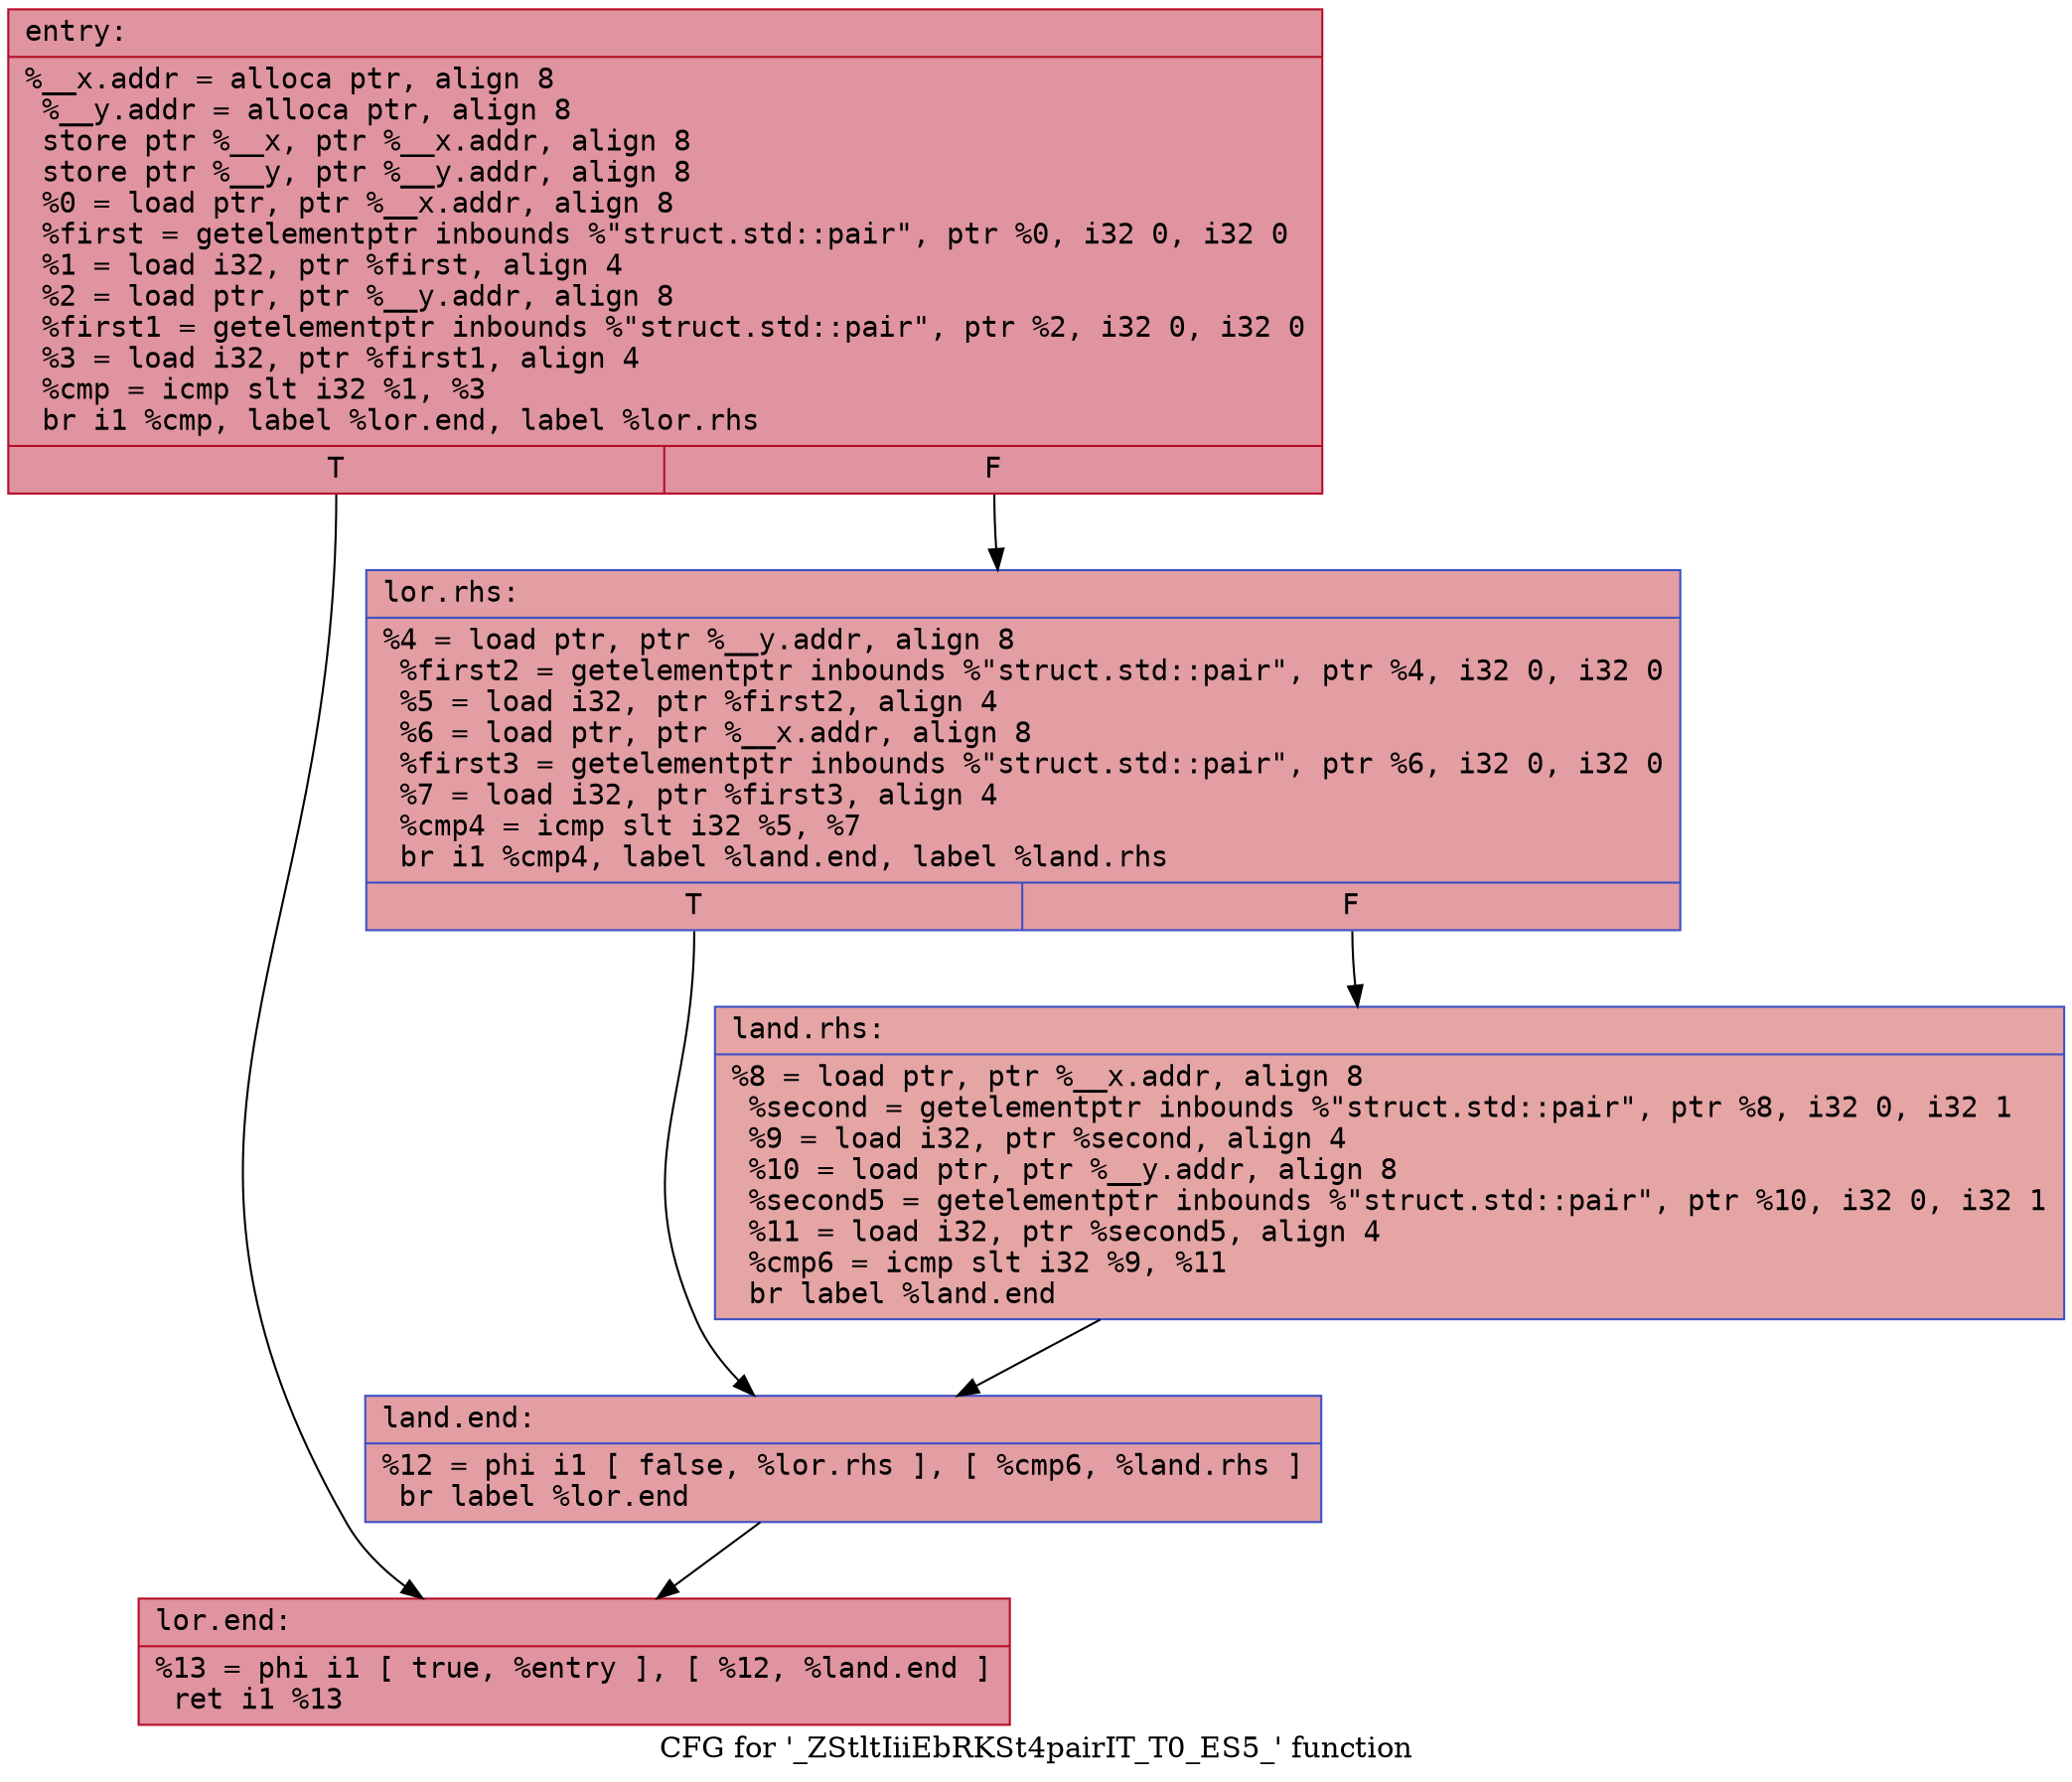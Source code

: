digraph "CFG for '_ZStltIiiEbRKSt4pairIT_T0_ES5_' function" {
	label="CFG for '_ZStltIiiEbRKSt4pairIT_T0_ES5_' function";

	Node0x55e722dbdb70 [shape=record,color="#b70d28ff", style=filled, fillcolor="#b70d2870" fontname="Courier",label="{entry:\l|  %__x.addr = alloca ptr, align 8\l  %__y.addr = alloca ptr, align 8\l  store ptr %__x, ptr %__x.addr, align 8\l  store ptr %__y, ptr %__y.addr, align 8\l  %0 = load ptr, ptr %__x.addr, align 8\l  %first = getelementptr inbounds %\"struct.std::pair\", ptr %0, i32 0, i32 0\l  %1 = load i32, ptr %first, align 4\l  %2 = load ptr, ptr %__y.addr, align 8\l  %first1 = getelementptr inbounds %\"struct.std::pair\", ptr %2, i32 0, i32 0\l  %3 = load i32, ptr %first1, align 4\l  %cmp = icmp slt i32 %1, %3\l  br i1 %cmp, label %lor.end, label %lor.rhs\l|{<s0>T|<s1>F}}"];
	Node0x55e722dbdb70:s0 -> Node0x55e722dbe140[tooltip="entry -> lor.end\nProbability 50.00%" ];
	Node0x55e722dbdb70:s1 -> Node0x55e722dbe1b0[tooltip="entry -> lor.rhs\nProbability 50.00%" ];
	Node0x55e722dbe1b0 [shape=record,color="#3d50c3ff", style=filled, fillcolor="#be242e70" fontname="Courier",label="{lor.rhs:\l|  %4 = load ptr, ptr %__y.addr, align 8\l  %first2 = getelementptr inbounds %\"struct.std::pair\", ptr %4, i32 0, i32 0\l  %5 = load i32, ptr %first2, align 4\l  %6 = load ptr, ptr %__x.addr, align 8\l  %first3 = getelementptr inbounds %\"struct.std::pair\", ptr %6, i32 0, i32 0\l  %7 = load i32, ptr %first3, align 4\l  %cmp4 = icmp slt i32 %5, %7\l  br i1 %cmp4, label %land.end, label %land.rhs\l|{<s0>T|<s1>F}}"];
	Node0x55e722dbe1b0:s0 -> Node0x55e722dbe8e0[tooltip="lor.rhs -> land.end\nProbability 50.00%" ];
	Node0x55e722dbe1b0:s1 -> Node0x55e722dbe960[tooltip="lor.rhs -> land.rhs\nProbability 50.00%" ];
	Node0x55e722dbe960 [shape=record,color="#3d50c3ff", style=filled, fillcolor="#c5333470" fontname="Courier",label="{land.rhs:\l|  %8 = load ptr, ptr %__x.addr, align 8\l  %second = getelementptr inbounds %\"struct.std::pair\", ptr %8, i32 0, i32 1\l  %9 = load i32, ptr %second, align 4\l  %10 = load ptr, ptr %__y.addr, align 8\l  %second5 = getelementptr inbounds %\"struct.std::pair\", ptr %10, i32 0, i32 1\l  %11 = load i32, ptr %second5, align 4\l  %cmp6 = icmp slt i32 %9, %11\l  br label %land.end\l}"];
	Node0x55e722dbe960 -> Node0x55e722dbe8e0[tooltip="land.rhs -> land.end\nProbability 100.00%" ];
	Node0x55e722dbe8e0 [shape=record,color="#3d50c3ff", style=filled, fillcolor="#be242e70" fontname="Courier",label="{land.end:\l|  %12 = phi i1 [ false, %lor.rhs ], [ %cmp6, %land.rhs ]\l  br label %lor.end\l}"];
	Node0x55e722dbe8e0 -> Node0x55e722dbe140[tooltip="land.end -> lor.end\nProbability 100.00%" ];
	Node0x55e722dbe140 [shape=record,color="#b70d28ff", style=filled, fillcolor="#b70d2870" fontname="Courier",label="{lor.end:\l|  %13 = phi i1 [ true, %entry ], [ %12, %land.end ]\l  ret i1 %13\l}"];
}
